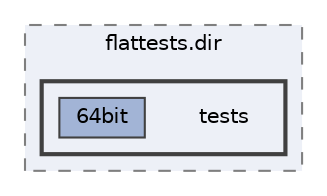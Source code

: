 digraph "flatbuffers/CMakeFiles/flattests.dir/tests"
{
 // LATEX_PDF_SIZE
  bgcolor="transparent";
  edge [fontname=Helvetica,fontsize=10,labelfontname=Helvetica,labelfontsize=10];
  node [fontname=Helvetica,fontsize=10,shape=box,height=0.2,width=0.4];
  compound=true
  subgraph clusterdir_3546720ae3727dfa88aacd882aba5ace {
    graph [ bgcolor="#edf0f7", pencolor="grey50", label="flattests.dir", fontname=Helvetica,fontsize=10 style="filled,dashed", URL="dir_3546720ae3727dfa88aacd882aba5ace.html",tooltip=""]
  subgraph clusterdir_269144689bf65384ad896f8826bff4d1 {
    graph [ bgcolor="#edf0f7", pencolor="grey25", label="", fontname=Helvetica,fontsize=10 style="filled,bold", URL="dir_269144689bf65384ad896f8826bff4d1.html",tooltip=""]
    dir_269144689bf65384ad896f8826bff4d1 [shape=plaintext, label="tests"];
  dir_ca7a6852f5187316ae8f5345d6f73cae [label="64bit", fillcolor="#a2b4d6", color="grey25", style="filled", URL="dir_ca7a6852f5187316ae8f5345d6f73cae.html",tooltip=""];
  }
  }
}
